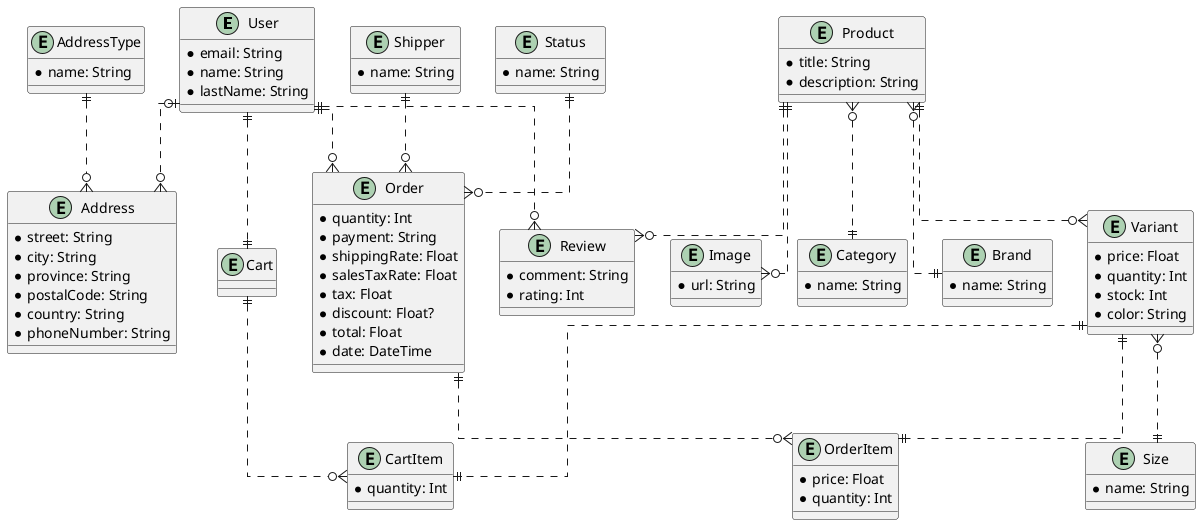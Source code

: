 @startuml
skinparam linetype ortho

entity User {
  * email: String
  * name: String
  * lastName: String
}

entity AddressType {
  * name: String
}

entity Address {
  * street: String
  * city: String
  * province: String
  * postalCode: String
  * country: String
  * phoneNumber: String
}

entity Image {
  * url: String
}

entity Product {
  * title: String
  * description: String
}

entity Review {
  * comment: String
  * rating: Int
}

entity Category {
  * name: String
}

entity Brand {
  * name: String
}

entity Variant {
  * price: Float
  * quantity: Int
  * stock: Int
  * color: String
}

entity Size {
  * name: String
}

entity OrderItem {
  * price: Float
  * quantity: Int
}

entity Status {
  * name: String
}

entity Shipper {
  * name: String
}

entity CartItem {
  * quantity: Int
}

entity Cart {
}

entity Order {
  * quantity: Int
  * payment: String
  * shippingRate: Float
  * salesTaxRate: Float
  * tax: Float
  * discount: Float?
  * total: Float
  * date: DateTime
}

User |o..o{ Address
User ||..o{ Review
User ||..|| Cart
User ||..o{ Order
Cart ||..o{ CartItem
AddressType ||..o{ Address
Product }o..|| Category
Product }o..|| Brand
Product ||..o{ Variant
Product ||..o{ Image
Product ||..o{ Review
Variant }o..|| Size
Variant ||..|| OrderItem
Status ||..o{ Order
Shipper ||..o{ Order
Variant ||..|| CartItem
Order ||..o{ OrderItem
@enduml
